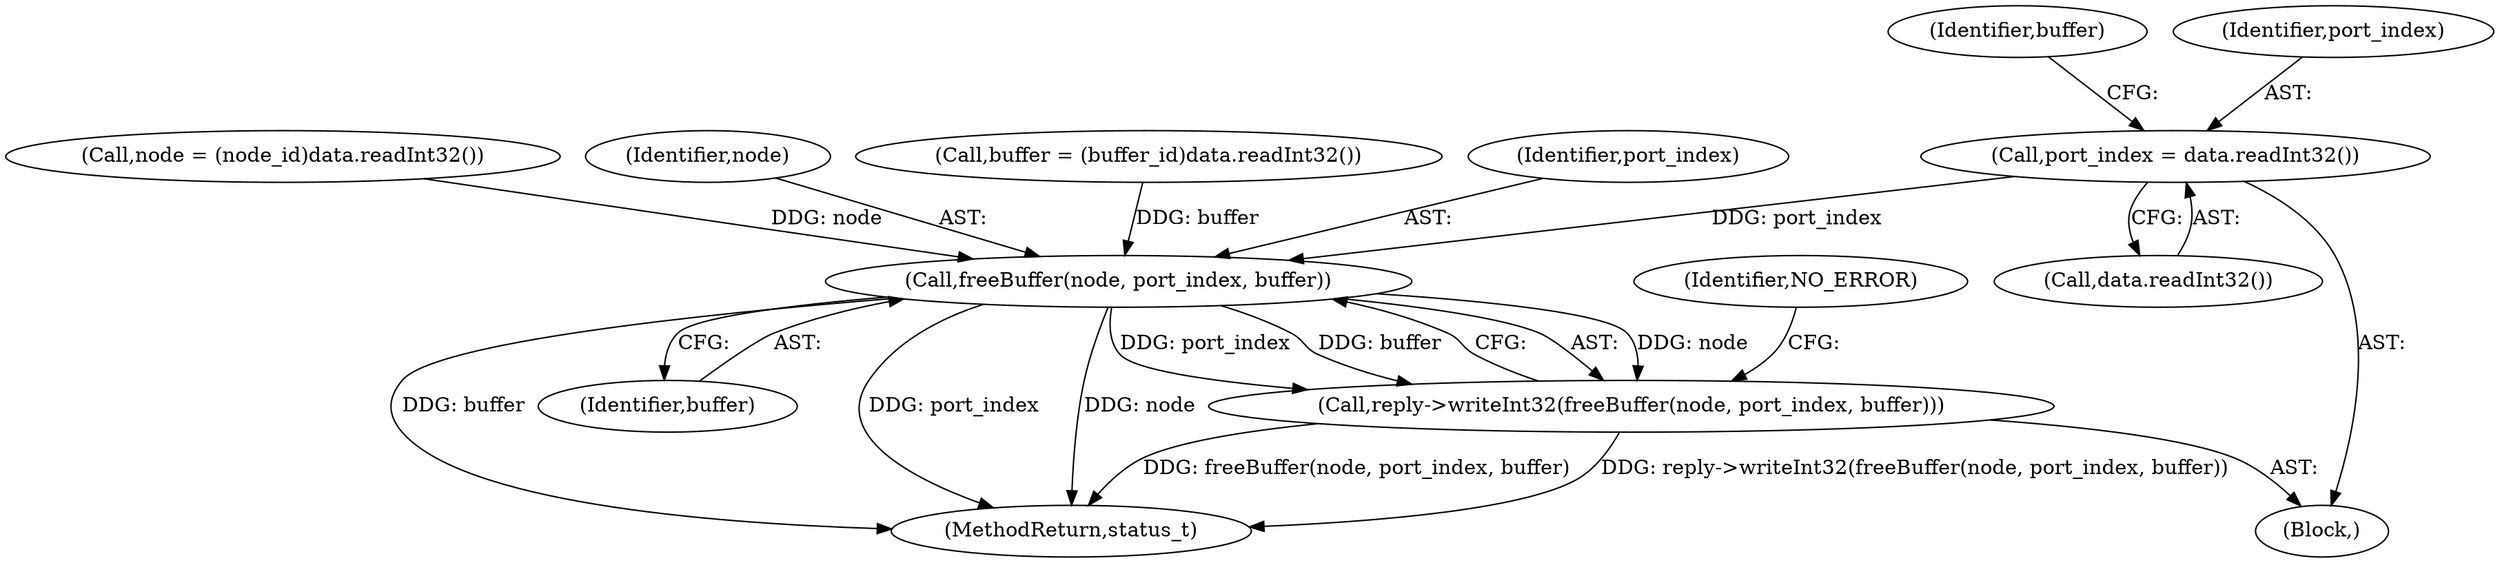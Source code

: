 digraph "0_Android_1171e7c047bf79e7c93342bb6a812c9edd86aa84@API" {
"1000948" [label="(Call,port_index = data.readInt32())"];
"1000958" [label="(Call,freeBuffer(node, port_index, buffer))"];
"1000957" [label="(Call,reply->writeInt32(freeBuffer(node, port_index, buffer)))"];
"1000959" [label="(Identifier,node)"];
"1000948" [label="(Call,port_index = data.readInt32())"];
"1000963" [label="(Identifier,NO_ERROR)"];
"1000961" [label="(Identifier,buffer)"];
"1000958" [label="(Call,freeBuffer(node, port_index, buffer))"];
"1000952" [label="(Call,buffer = (buffer_id)data.readInt32())"];
"1000953" [label="(Identifier,buffer)"];
"1000949" [label="(Identifier,port_index)"];
"1000950" [label="(Call,data.readInt32())"];
"1000960" [label="(Identifier,port_index)"];
"1000942" [label="(Call,node = (node_id)data.readInt32())"];
"1001075" [label="(MethodReturn,status_t)"];
"1000936" [label="(Block,)"];
"1000957" [label="(Call,reply->writeInt32(freeBuffer(node, port_index, buffer)))"];
"1000948" -> "1000936"  [label="AST: "];
"1000948" -> "1000950"  [label="CFG: "];
"1000949" -> "1000948"  [label="AST: "];
"1000950" -> "1000948"  [label="AST: "];
"1000953" -> "1000948"  [label="CFG: "];
"1000948" -> "1000958"  [label="DDG: port_index"];
"1000958" -> "1000957"  [label="AST: "];
"1000958" -> "1000961"  [label="CFG: "];
"1000959" -> "1000958"  [label="AST: "];
"1000960" -> "1000958"  [label="AST: "];
"1000961" -> "1000958"  [label="AST: "];
"1000957" -> "1000958"  [label="CFG: "];
"1000958" -> "1001075"  [label="DDG: buffer"];
"1000958" -> "1001075"  [label="DDG: port_index"];
"1000958" -> "1001075"  [label="DDG: node"];
"1000958" -> "1000957"  [label="DDG: node"];
"1000958" -> "1000957"  [label="DDG: port_index"];
"1000958" -> "1000957"  [label="DDG: buffer"];
"1000942" -> "1000958"  [label="DDG: node"];
"1000952" -> "1000958"  [label="DDG: buffer"];
"1000957" -> "1000936"  [label="AST: "];
"1000963" -> "1000957"  [label="CFG: "];
"1000957" -> "1001075"  [label="DDG: reply->writeInt32(freeBuffer(node, port_index, buffer))"];
"1000957" -> "1001075"  [label="DDG: freeBuffer(node, port_index, buffer)"];
}
